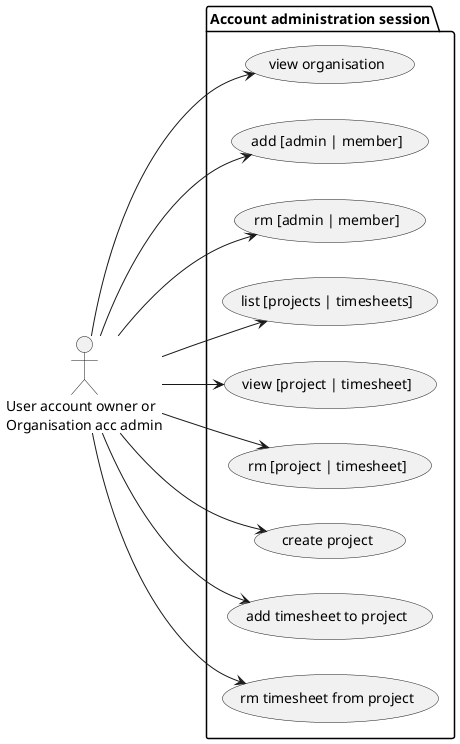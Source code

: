 @startuml
'https://plantuml.com/use-case-diagram
left to right direction

actor "User account owner or\nOrganisation acc admin" as user
package "Account administration session" {
  user --> (view organisation)
  user --> (add [admin | member])
  user --> (rm [admin | member])
  user --> (list [projects | timesheets])
  user --> (view [project | timesheet])
  user --> (rm [project | timesheet])
  user --> (create project)
  user --> (add timesheet to project)
  user --> (rm timesheet from project)
}

@enduml